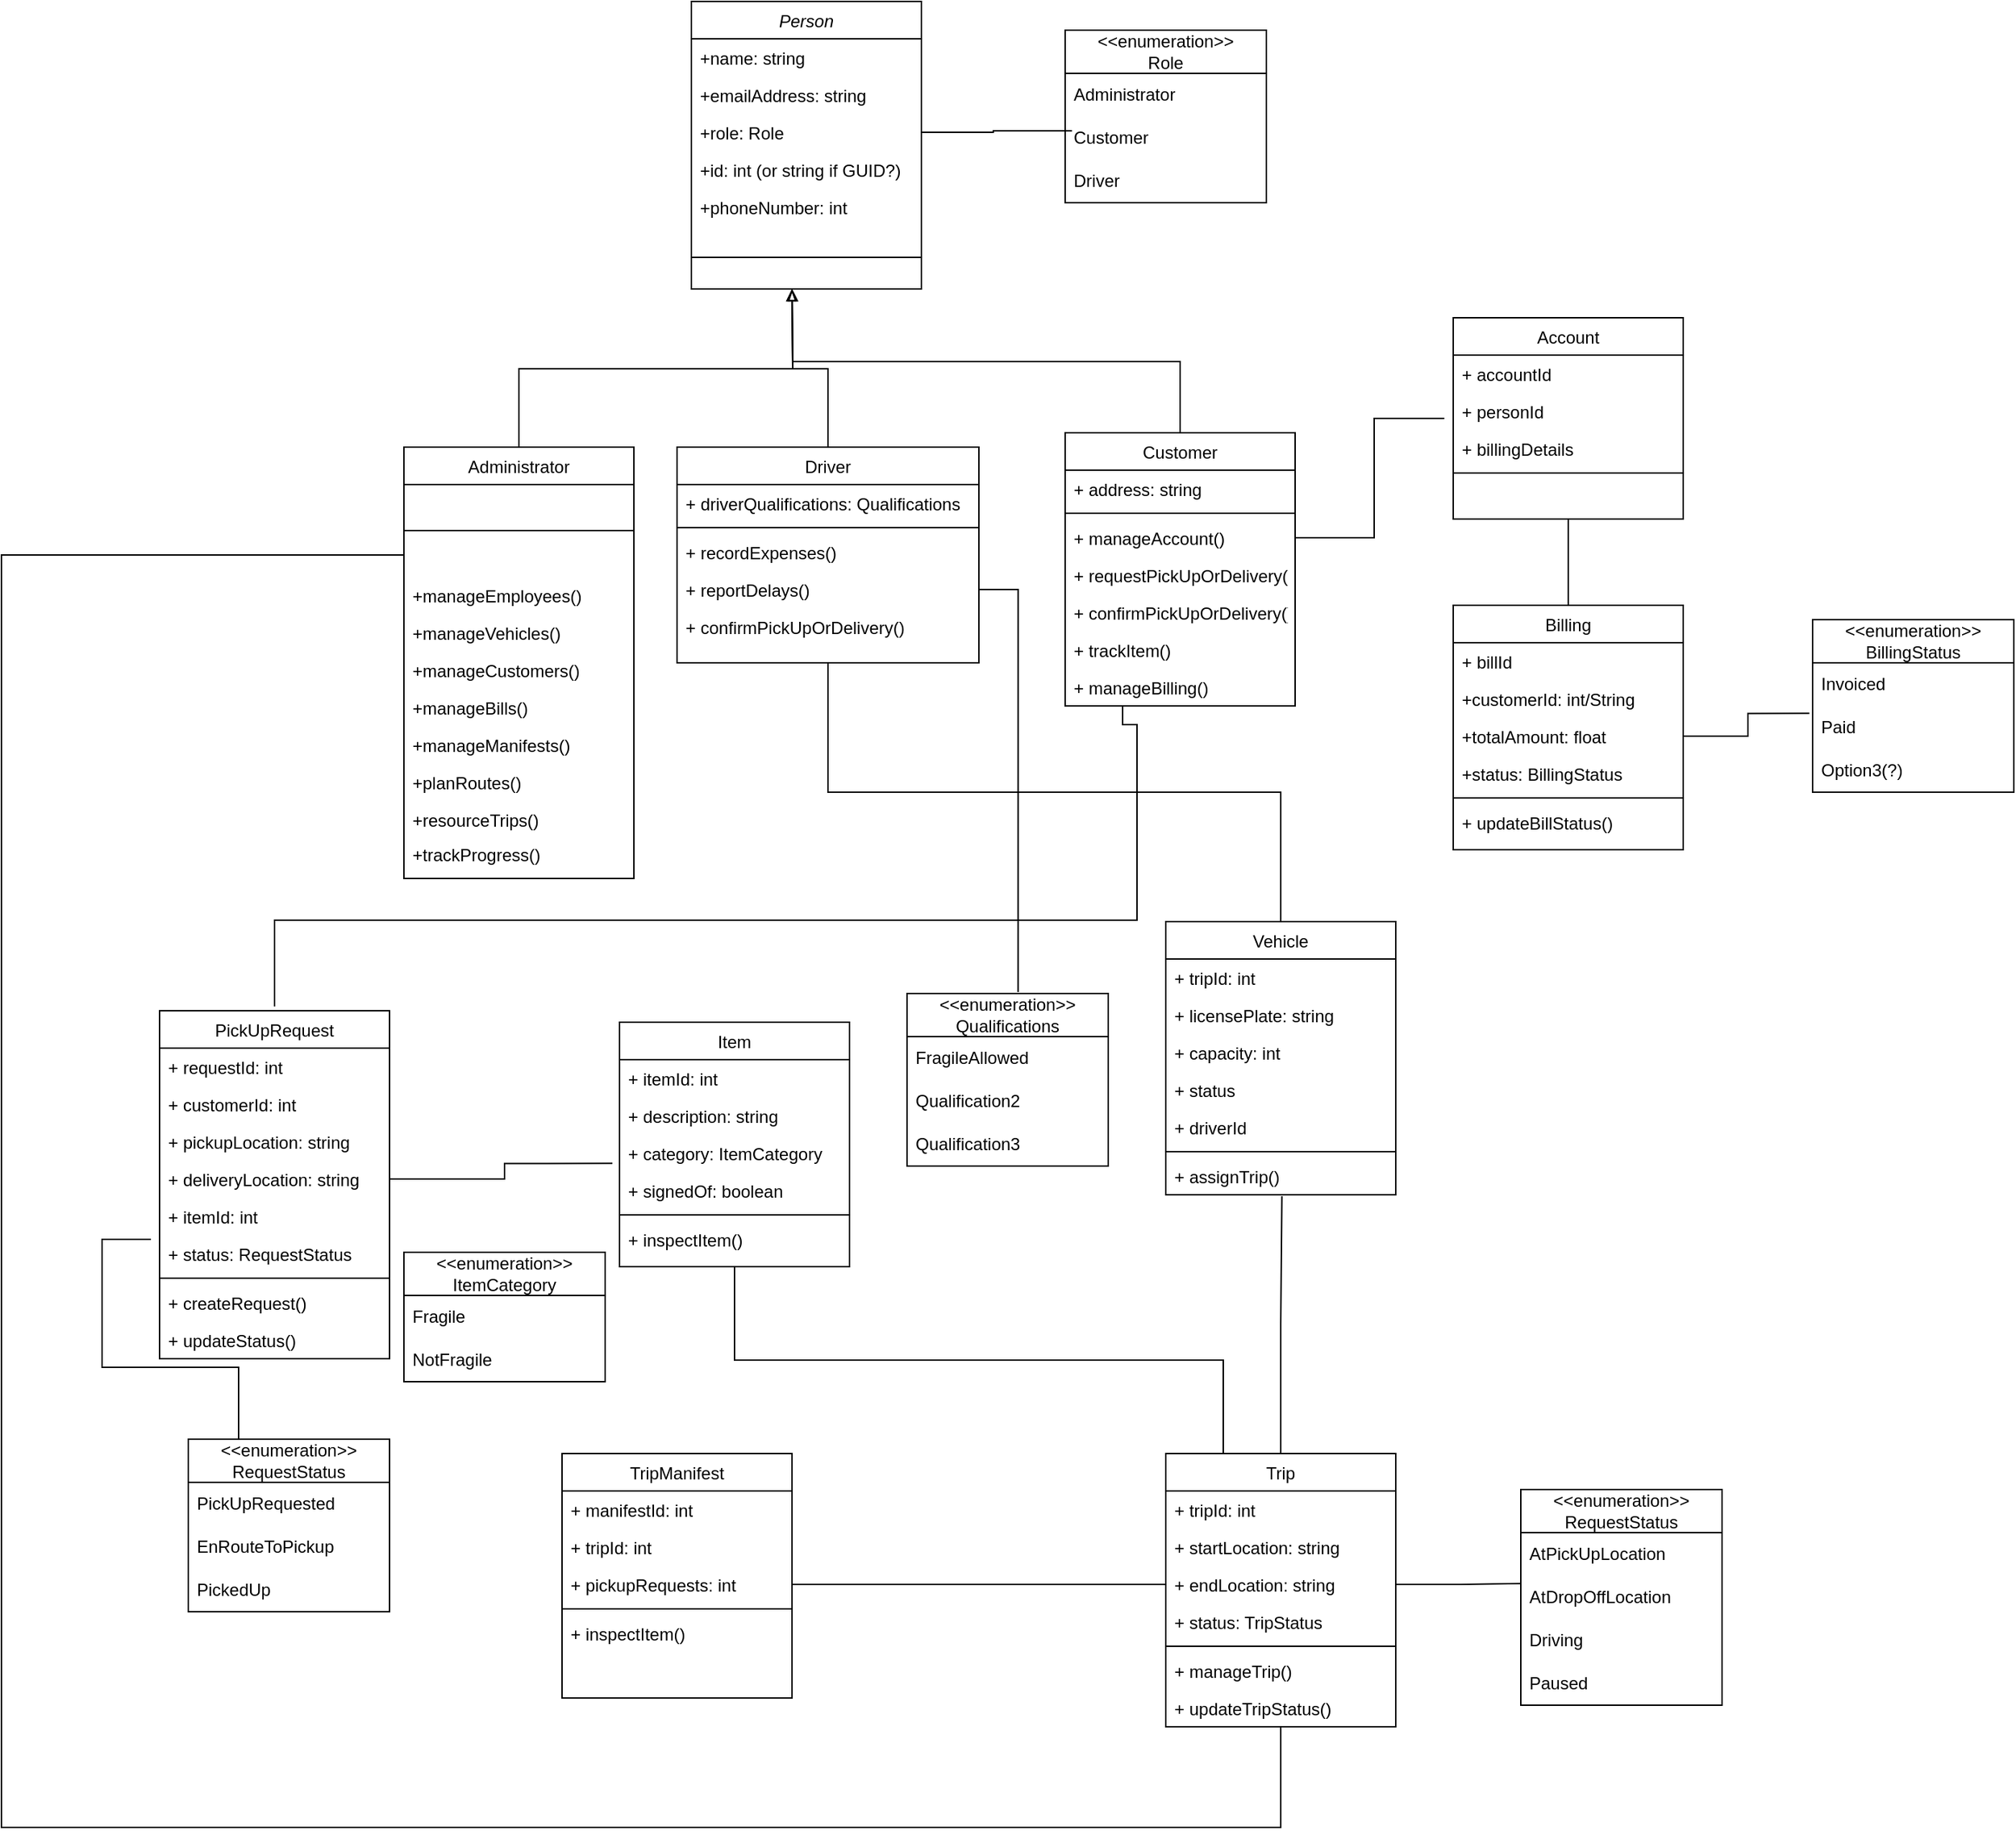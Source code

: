 <mxfile version="24.5.3" type="device">
  <diagram id="C5RBs43oDa-KdzZeNtuy" name="Page-1">
    <mxGraphModel dx="2074" dy="727" grid="1" gridSize="10" guides="1" tooltips="1" connect="1" arrows="1" fold="1" page="1" pageScale="1" pageWidth="827" pageHeight="1169" math="0" shadow="0">
      <root>
        <mxCell id="WIyWlLk6GJQsqaUBKTNV-0" />
        <mxCell id="WIyWlLk6GJQsqaUBKTNV-1" parent="WIyWlLk6GJQsqaUBKTNV-0" />
        <mxCell id="zkfFHV4jXpPFQw0GAbJ--0" value="Person" style="swimlane;fontStyle=2;align=center;verticalAlign=top;childLayout=stackLayout;horizontal=1;startSize=26;horizontalStack=0;resizeParent=1;resizeLast=0;collapsible=1;marginBottom=0;rounded=0;shadow=0;strokeWidth=1;" parent="WIyWlLk6GJQsqaUBKTNV-1" vertex="1">
          <mxGeometry x="250" y="110" width="160" height="200" as="geometry">
            <mxRectangle x="230" y="140" width="160" height="26" as="alternateBounds" />
          </mxGeometry>
        </mxCell>
        <mxCell id="zkfFHV4jXpPFQw0GAbJ--1" value="+name: string" style="text;align=left;verticalAlign=top;spacingLeft=4;spacingRight=4;overflow=hidden;rotatable=0;points=[[0,0.5],[1,0.5]];portConstraint=eastwest;" parent="zkfFHV4jXpPFQw0GAbJ--0" vertex="1">
          <mxGeometry y="26" width="160" height="26" as="geometry" />
        </mxCell>
        <mxCell id="zkfFHV4jXpPFQw0GAbJ--3" value="+emailAddress: string" style="text;align=left;verticalAlign=top;spacingLeft=4;spacingRight=4;overflow=hidden;rotatable=0;points=[[0,0.5],[1,0.5]];portConstraint=eastwest;rounded=0;shadow=0;html=0;" parent="zkfFHV4jXpPFQw0GAbJ--0" vertex="1">
          <mxGeometry y="52" width="160" height="26" as="geometry" />
        </mxCell>
        <mxCell id="I26xv01bNC57_AKqP_h8-6" value="+role: Role" style="text;align=left;verticalAlign=top;spacingLeft=4;spacingRight=4;overflow=hidden;rotatable=0;points=[[0,0.5],[1,0.5]];portConstraint=eastwest;rounded=0;shadow=0;html=0;" vertex="1" parent="zkfFHV4jXpPFQw0GAbJ--0">
          <mxGeometry y="78" width="160" height="26" as="geometry" />
        </mxCell>
        <mxCell id="I26xv01bNC57_AKqP_h8-7" value="+id: int (or string if GUID?)" style="text;align=left;verticalAlign=top;spacingLeft=4;spacingRight=4;overflow=hidden;rotatable=0;points=[[0,0.5],[1,0.5]];portConstraint=eastwest;rounded=0;shadow=0;html=0;" vertex="1" parent="zkfFHV4jXpPFQw0GAbJ--0">
          <mxGeometry y="104" width="160" height="26" as="geometry" />
        </mxCell>
        <mxCell id="I26xv01bNC57_AKqP_h8-8" value="+phoneNumber: int" style="text;align=left;verticalAlign=top;spacingLeft=4;spacingRight=4;overflow=hidden;rotatable=0;points=[[0,0.5],[1,0.5]];portConstraint=eastwest;rounded=0;shadow=0;html=0;" vertex="1" parent="zkfFHV4jXpPFQw0GAbJ--0">
          <mxGeometry y="130" width="160" height="26" as="geometry" />
        </mxCell>
        <mxCell id="zkfFHV4jXpPFQw0GAbJ--4" value="" style="line;html=1;strokeWidth=1;align=left;verticalAlign=middle;spacingTop=-1;spacingLeft=3;spacingRight=3;rotatable=0;labelPosition=right;points=[];portConstraint=eastwest;" parent="zkfFHV4jXpPFQw0GAbJ--0" vertex="1">
          <mxGeometry y="156" width="160" height="44" as="geometry" />
        </mxCell>
        <mxCell id="I26xv01bNC57_AKqP_h8-84" style="edgeStyle=orthogonalEdgeStyle;rounded=0;orthogonalLoop=1;jettySize=auto;html=1;exitX=0.5;exitY=0;exitDx=0;exitDy=0;endArrow=block;endFill=0;" edge="1" parent="WIyWlLk6GJQsqaUBKTNV-1" source="zkfFHV4jXpPFQw0GAbJ--6">
          <mxGeometry relative="1" as="geometry">
            <mxPoint x="320" y="310" as="targetPoint" />
          </mxGeometry>
        </mxCell>
        <mxCell id="zkfFHV4jXpPFQw0GAbJ--6" value="Administrator" style="swimlane;fontStyle=0;align=center;verticalAlign=top;childLayout=stackLayout;horizontal=1;startSize=26;horizontalStack=0;resizeParent=1;resizeLast=0;collapsible=1;marginBottom=0;rounded=0;shadow=0;strokeWidth=1;" parent="WIyWlLk6GJQsqaUBKTNV-1" vertex="1">
          <mxGeometry x="50" y="420" width="160" height="300" as="geometry">
            <mxRectangle x="130" y="380" width="160" height="26" as="alternateBounds" />
          </mxGeometry>
        </mxCell>
        <mxCell id="zkfFHV4jXpPFQw0GAbJ--9" value="" style="line;html=1;strokeWidth=1;align=left;verticalAlign=middle;spacingTop=-1;spacingLeft=3;spacingRight=3;rotatable=0;labelPosition=right;points=[];portConstraint=eastwest;" parent="zkfFHV4jXpPFQw0GAbJ--6" vertex="1">
          <mxGeometry y="26" width="160" height="64" as="geometry" />
        </mxCell>
        <mxCell id="I26xv01bNC57_AKqP_h8-12" value="+manageEmployees()" style="text;align=left;verticalAlign=top;spacingLeft=4;spacingRight=4;overflow=hidden;rotatable=0;points=[[0,0.5],[1,0.5]];portConstraint=eastwest;" vertex="1" parent="zkfFHV4jXpPFQw0GAbJ--6">
          <mxGeometry y="90" width="160" height="26" as="geometry" />
        </mxCell>
        <mxCell id="I26xv01bNC57_AKqP_h8-10" value="+manageVehicles()&#xa;" style="text;align=left;verticalAlign=top;spacingLeft=4;spacingRight=4;overflow=hidden;rotatable=0;points=[[0,0.5],[1,0.5]];portConstraint=eastwest;" vertex="1" parent="zkfFHV4jXpPFQw0GAbJ--6">
          <mxGeometry y="116" width="160" height="26" as="geometry" />
        </mxCell>
        <mxCell id="I26xv01bNC57_AKqP_h8-9" value="+manageCustomers()" style="text;align=left;verticalAlign=top;spacingLeft=4;spacingRight=4;overflow=hidden;rotatable=0;points=[[0,0.5],[1,0.5]];portConstraint=eastwest;" vertex="1" parent="zkfFHV4jXpPFQw0GAbJ--6">
          <mxGeometry y="142" width="160" height="26" as="geometry" />
        </mxCell>
        <mxCell id="I26xv01bNC57_AKqP_h8-19" value="+manageBills()" style="text;align=left;verticalAlign=top;spacingLeft=4;spacingRight=4;overflow=hidden;rotatable=0;points=[[0,0.5],[1,0.5]];portConstraint=eastwest;" vertex="1" parent="zkfFHV4jXpPFQw0GAbJ--6">
          <mxGeometry y="168" width="160" height="26" as="geometry" />
        </mxCell>
        <mxCell id="I26xv01bNC57_AKqP_h8-20" value="+manageManifests()" style="text;align=left;verticalAlign=top;spacingLeft=4;spacingRight=4;overflow=hidden;rotatable=0;points=[[0,0.5],[1,0.5]];portConstraint=eastwest;" vertex="1" parent="zkfFHV4jXpPFQw0GAbJ--6">
          <mxGeometry y="194" width="160" height="26" as="geometry" />
        </mxCell>
        <mxCell id="I26xv01bNC57_AKqP_h8-21" value="+planRoutes()" style="text;align=left;verticalAlign=top;spacingLeft=4;spacingRight=4;overflow=hidden;rotatable=0;points=[[0,0.5],[1,0.5]];portConstraint=eastwest;" vertex="1" parent="zkfFHV4jXpPFQw0GAbJ--6">
          <mxGeometry y="220" width="160" height="26" as="geometry" />
        </mxCell>
        <mxCell id="I26xv01bNC57_AKqP_h8-22" value="+resourceTrips()" style="text;align=left;verticalAlign=top;spacingLeft=4;spacingRight=4;overflow=hidden;rotatable=0;points=[[0,0.5],[1,0.5]];portConstraint=eastwest;" vertex="1" parent="zkfFHV4jXpPFQw0GAbJ--6">
          <mxGeometry y="246" width="160" height="24" as="geometry" />
        </mxCell>
        <mxCell id="I26xv01bNC57_AKqP_h8-23" value="+trackProgress()" style="text;align=left;verticalAlign=top;spacingLeft=4;spacingRight=4;overflow=hidden;rotatable=0;points=[[0,0.5],[1,0.5]];portConstraint=eastwest;" vertex="1" parent="zkfFHV4jXpPFQw0GAbJ--6">
          <mxGeometry y="270" width="160" height="26" as="geometry" />
        </mxCell>
        <mxCell id="I26xv01bNC57_AKqP_h8-116" style="edgeStyle=orthogonalEdgeStyle;rounded=0;orthogonalLoop=1;jettySize=auto;html=1;exitX=0.5;exitY=0;exitDx=0;exitDy=0;endArrow=blockThin;endFill=0;" edge="1" parent="WIyWlLk6GJQsqaUBKTNV-1" source="zkfFHV4jXpPFQw0GAbJ--13">
          <mxGeometry relative="1" as="geometry">
            <mxPoint x="320" y="310" as="targetPoint" />
          </mxGeometry>
        </mxCell>
        <mxCell id="zkfFHV4jXpPFQw0GAbJ--13" value="Customer" style="swimlane;fontStyle=0;align=center;verticalAlign=top;childLayout=stackLayout;horizontal=1;startSize=26;horizontalStack=0;resizeParent=1;resizeLast=0;collapsible=1;marginBottom=0;rounded=0;shadow=0;strokeWidth=1;" parent="WIyWlLk6GJQsqaUBKTNV-1" vertex="1">
          <mxGeometry x="510" y="410" width="160" height="190" as="geometry">
            <mxRectangle x="340" y="380" width="170" height="26" as="alternateBounds" />
          </mxGeometry>
        </mxCell>
        <mxCell id="zkfFHV4jXpPFQw0GAbJ--14" value="+ address: string" style="text;align=left;verticalAlign=top;spacingLeft=4;spacingRight=4;overflow=hidden;rotatable=0;points=[[0,0.5],[1,0.5]];portConstraint=eastwest;" parent="zkfFHV4jXpPFQw0GAbJ--13" vertex="1">
          <mxGeometry y="26" width="160" height="26" as="geometry" />
        </mxCell>
        <mxCell id="zkfFHV4jXpPFQw0GAbJ--15" value="" style="line;html=1;strokeWidth=1;align=left;verticalAlign=middle;spacingTop=-1;spacingLeft=3;spacingRight=3;rotatable=0;labelPosition=right;points=[];portConstraint=eastwest;" parent="zkfFHV4jXpPFQw0GAbJ--13" vertex="1">
          <mxGeometry y="52" width="160" height="8" as="geometry" />
        </mxCell>
        <mxCell id="I26xv01bNC57_AKqP_h8-27" value="+ manageAccount()&#xa;" style="text;align=left;verticalAlign=top;spacingLeft=4;spacingRight=4;overflow=hidden;rotatable=0;points=[[0,0.5],[1,0.5]];portConstraint=eastwest;" vertex="1" parent="zkfFHV4jXpPFQw0GAbJ--13">
          <mxGeometry y="60" width="160" height="26" as="geometry" />
        </mxCell>
        <mxCell id="I26xv01bNC57_AKqP_h8-28" value="+ requestPickUpOrDelivery()&#xa;" style="text;align=left;verticalAlign=top;spacingLeft=4;spacingRight=4;overflow=hidden;rotatable=0;points=[[0,0.5],[1,0.5]];portConstraint=eastwest;" vertex="1" parent="zkfFHV4jXpPFQw0GAbJ--13">
          <mxGeometry y="86" width="160" height="26" as="geometry" />
        </mxCell>
        <mxCell id="I26xv01bNC57_AKqP_h8-29" value="+ confirmPickUpOrDelivery()&#xa;" style="text;align=left;verticalAlign=top;spacingLeft=4;spacingRight=4;overflow=hidden;rotatable=0;points=[[0,0.5],[1,0.5]];portConstraint=eastwest;" vertex="1" parent="zkfFHV4jXpPFQw0GAbJ--13">
          <mxGeometry y="112" width="160" height="26" as="geometry" />
        </mxCell>
        <mxCell id="I26xv01bNC57_AKqP_h8-30" value="+ trackItem()&#xa;" style="text;align=left;verticalAlign=top;spacingLeft=4;spacingRight=4;overflow=hidden;rotatable=0;points=[[0,0.5],[1,0.5]];portConstraint=eastwest;" vertex="1" parent="zkfFHV4jXpPFQw0GAbJ--13">
          <mxGeometry y="138" width="160" height="26" as="geometry" />
        </mxCell>
        <mxCell id="I26xv01bNC57_AKqP_h8-31" value="+ manageBilling()&#xa;" style="text;align=left;verticalAlign=top;spacingLeft=4;spacingRight=4;overflow=hidden;rotatable=0;points=[[0,0.5],[1,0.5]];portConstraint=eastwest;" vertex="1" parent="zkfFHV4jXpPFQw0GAbJ--13">
          <mxGeometry y="164" width="160" height="26" as="geometry" />
        </mxCell>
        <mxCell id="I26xv01bNC57_AKqP_h8-94" style="edgeStyle=orthogonalEdgeStyle;rounded=0;orthogonalLoop=1;jettySize=auto;html=1;exitX=0.5;exitY=1;exitDx=0;exitDy=0;entryX=0.5;entryY=0;entryDx=0;entryDy=0;endArrow=none;endFill=0;" edge="1" parent="WIyWlLk6GJQsqaUBKTNV-1" source="zkfFHV4jXpPFQw0GAbJ--17" target="I26xv01bNC57_AKqP_h8-32">
          <mxGeometry relative="1" as="geometry" />
        </mxCell>
        <mxCell id="zkfFHV4jXpPFQw0GAbJ--17" value="Account" style="swimlane;fontStyle=0;align=center;verticalAlign=top;childLayout=stackLayout;horizontal=1;startSize=26;horizontalStack=0;resizeParent=1;resizeLast=0;collapsible=1;marginBottom=0;rounded=0;shadow=0;strokeWidth=1;" parent="WIyWlLk6GJQsqaUBKTNV-1" vertex="1">
          <mxGeometry x="780" y="330" width="160" height="140" as="geometry">
            <mxRectangle x="550" y="140" width="160" height="26" as="alternateBounds" />
          </mxGeometry>
        </mxCell>
        <mxCell id="zkfFHV4jXpPFQw0GAbJ--24" value="+ accountId" style="text;align=left;verticalAlign=top;spacingLeft=4;spacingRight=4;overflow=hidden;rotatable=0;points=[[0,0.5],[1,0.5]];portConstraint=eastwest;" parent="zkfFHV4jXpPFQw0GAbJ--17" vertex="1">
          <mxGeometry y="26" width="160" height="26" as="geometry" />
        </mxCell>
        <mxCell id="zkfFHV4jXpPFQw0GAbJ--18" value="+ personId" style="text;align=left;verticalAlign=top;spacingLeft=4;spacingRight=4;overflow=hidden;rotatable=0;points=[[0,0.5],[1,0.5]];portConstraint=eastwest;" parent="zkfFHV4jXpPFQw0GAbJ--17" vertex="1">
          <mxGeometry y="52" width="160" height="26" as="geometry" />
        </mxCell>
        <mxCell id="zkfFHV4jXpPFQw0GAbJ--19" value="+ billingDetails" style="text;align=left;verticalAlign=top;spacingLeft=4;spacingRight=4;overflow=hidden;rotatable=0;points=[[0,0.5],[1,0.5]];portConstraint=eastwest;rounded=0;shadow=0;html=0;" parent="zkfFHV4jXpPFQw0GAbJ--17" vertex="1">
          <mxGeometry y="78" width="160" height="26" as="geometry" />
        </mxCell>
        <mxCell id="zkfFHV4jXpPFQw0GAbJ--23" value="" style="line;html=1;strokeWidth=1;align=left;verticalAlign=middle;spacingTop=-1;spacingLeft=3;spacingRight=3;rotatable=0;labelPosition=right;points=[];portConstraint=eastwest;" parent="zkfFHV4jXpPFQw0GAbJ--17" vertex="1">
          <mxGeometry y="104" width="160" height="8" as="geometry" />
        </mxCell>
        <mxCell id="I26xv01bNC57_AKqP_h8-86" style="edgeStyle=orthogonalEdgeStyle;rounded=0;orthogonalLoop=1;jettySize=auto;html=1;exitX=0.5;exitY=0;exitDx=0;exitDy=0;endArrow=block;endFill=0;" edge="1" parent="WIyWlLk6GJQsqaUBKTNV-1" source="I26xv01bNC57_AKqP_h8-0">
          <mxGeometry relative="1" as="geometry">
            <mxPoint x="320" y="310" as="targetPoint" />
          </mxGeometry>
        </mxCell>
        <mxCell id="I26xv01bNC57_AKqP_h8-87" style="edgeStyle=orthogonalEdgeStyle;rounded=0;orthogonalLoop=1;jettySize=auto;html=1;exitX=0.5;exitY=1;exitDx=0;exitDy=0;entryX=0.5;entryY=0;entryDx=0;entryDy=0;endArrow=none;endFill=0;" edge="1" parent="WIyWlLk6GJQsqaUBKTNV-1" source="I26xv01bNC57_AKqP_h8-0" target="I26xv01bNC57_AKqP_h8-54">
          <mxGeometry relative="1" as="geometry" />
        </mxCell>
        <mxCell id="I26xv01bNC57_AKqP_h8-0" value="Driver" style="swimlane;fontStyle=0;align=center;verticalAlign=top;childLayout=stackLayout;horizontal=1;startSize=26;horizontalStack=0;resizeParent=1;resizeLast=0;collapsible=1;marginBottom=0;rounded=0;shadow=0;strokeWidth=1;" vertex="1" parent="WIyWlLk6GJQsqaUBKTNV-1">
          <mxGeometry x="240" y="420" width="210" height="150" as="geometry">
            <mxRectangle x="340" y="380" width="170" height="26" as="alternateBounds" />
          </mxGeometry>
        </mxCell>
        <mxCell id="I26xv01bNC57_AKqP_h8-1" value="+ driverQualifications: Qualifications&#xa;" style="text;align=left;verticalAlign=top;spacingLeft=4;spacingRight=4;overflow=hidden;rotatable=0;points=[[0,0.5],[1,0.5]];portConstraint=eastwest;" vertex="1" parent="I26xv01bNC57_AKqP_h8-0">
          <mxGeometry y="26" width="210" height="26" as="geometry" />
        </mxCell>
        <mxCell id="I26xv01bNC57_AKqP_h8-2" value="" style="line;html=1;strokeWidth=1;align=left;verticalAlign=middle;spacingTop=-1;spacingLeft=3;spacingRight=3;rotatable=0;labelPosition=right;points=[];portConstraint=eastwest;" vertex="1" parent="I26xv01bNC57_AKqP_h8-0">
          <mxGeometry y="52" width="210" height="8" as="geometry" />
        </mxCell>
        <mxCell id="I26xv01bNC57_AKqP_h8-26" value="+ recordExpenses()&#xa;" style="text;align=left;verticalAlign=top;spacingLeft=4;spacingRight=4;overflow=hidden;rotatable=0;points=[[0,0.5],[1,0.5]];portConstraint=eastwest;" vertex="1" parent="I26xv01bNC57_AKqP_h8-0">
          <mxGeometry y="60" width="210" height="26" as="geometry" />
        </mxCell>
        <mxCell id="I26xv01bNC57_AKqP_h8-25" value="+ reportDelays()&#xa;" style="text;align=left;verticalAlign=top;spacingLeft=4;spacingRight=4;overflow=hidden;rotatable=0;points=[[0,0.5],[1,0.5]];portConstraint=eastwest;" vertex="1" parent="I26xv01bNC57_AKqP_h8-0">
          <mxGeometry y="86" width="210" height="26" as="geometry" />
        </mxCell>
        <mxCell id="I26xv01bNC57_AKqP_h8-24" value="+ confirmPickUpOrDelivery()&#xa;" style="text;align=left;verticalAlign=top;spacingLeft=4;spacingRight=4;overflow=hidden;rotatable=0;points=[[0,0.5],[1,0.5]];portConstraint=eastwest;" vertex="1" parent="I26xv01bNC57_AKqP_h8-0">
          <mxGeometry y="112" width="210" height="38" as="geometry" />
        </mxCell>
        <mxCell id="I26xv01bNC57_AKqP_h8-32" value="Billing" style="swimlane;fontStyle=0;align=center;verticalAlign=top;childLayout=stackLayout;horizontal=1;startSize=26;horizontalStack=0;resizeParent=1;resizeLast=0;collapsible=1;marginBottom=0;rounded=0;shadow=0;strokeWidth=1;" vertex="1" parent="WIyWlLk6GJQsqaUBKTNV-1">
          <mxGeometry x="780" y="530" width="160" height="170" as="geometry">
            <mxRectangle x="340" y="380" width="170" height="26" as="alternateBounds" />
          </mxGeometry>
        </mxCell>
        <mxCell id="I26xv01bNC57_AKqP_h8-33" value="+ billId" style="text;align=left;verticalAlign=top;spacingLeft=4;spacingRight=4;overflow=hidden;rotatable=0;points=[[0,0.5],[1,0.5]];portConstraint=eastwest;" vertex="1" parent="I26xv01bNC57_AKqP_h8-32">
          <mxGeometry y="26" width="160" height="26" as="geometry" />
        </mxCell>
        <mxCell id="I26xv01bNC57_AKqP_h8-40" value="+customerId: int/String" style="text;align=left;verticalAlign=top;spacingLeft=4;spacingRight=4;overflow=hidden;rotatable=0;points=[[0,0.5],[1,0.5]];portConstraint=eastwest;" vertex="1" parent="I26xv01bNC57_AKqP_h8-32">
          <mxGeometry y="52" width="160" height="26" as="geometry" />
        </mxCell>
        <mxCell id="I26xv01bNC57_AKqP_h8-41" value="+totalAmount: float" style="text;align=left;verticalAlign=top;spacingLeft=4;spacingRight=4;overflow=hidden;rotatable=0;points=[[0,0.5],[1,0.5]];portConstraint=eastwest;" vertex="1" parent="I26xv01bNC57_AKqP_h8-32">
          <mxGeometry y="78" width="160" height="26" as="geometry" />
        </mxCell>
        <mxCell id="I26xv01bNC57_AKqP_h8-42" value="+status: BillingStatus" style="text;align=left;verticalAlign=top;spacingLeft=4;spacingRight=4;overflow=hidden;rotatable=0;points=[[0,0.5],[1,0.5]];portConstraint=eastwest;" vertex="1" parent="I26xv01bNC57_AKqP_h8-32">
          <mxGeometry y="104" width="160" height="26" as="geometry" />
        </mxCell>
        <mxCell id="I26xv01bNC57_AKqP_h8-34" value="" style="line;html=1;strokeWidth=1;align=left;verticalAlign=middle;spacingTop=-1;spacingLeft=3;spacingRight=3;rotatable=0;labelPosition=right;points=[];portConstraint=eastwest;" vertex="1" parent="I26xv01bNC57_AKqP_h8-32">
          <mxGeometry y="130" width="160" height="8" as="geometry" />
        </mxCell>
        <mxCell id="I26xv01bNC57_AKqP_h8-39" value="+ updateBillStatus()&#xa;" style="text;align=left;verticalAlign=top;spacingLeft=4;spacingRight=4;overflow=hidden;rotatable=0;points=[[0,0.5],[1,0.5]];portConstraint=eastwest;" vertex="1" parent="I26xv01bNC57_AKqP_h8-32">
          <mxGeometry y="138" width="160" height="26" as="geometry" />
        </mxCell>
        <mxCell id="I26xv01bNC57_AKqP_h8-43" value="PickUpRequest" style="swimlane;fontStyle=0;align=center;verticalAlign=top;childLayout=stackLayout;horizontal=1;startSize=26;horizontalStack=0;resizeParent=1;resizeLast=0;collapsible=1;marginBottom=0;rounded=0;shadow=0;strokeWidth=1;" vertex="1" parent="WIyWlLk6GJQsqaUBKTNV-1">
          <mxGeometry x="-120" y="812" width="160" height="242" as="geometry">
            <mxRectangle x="340" y="380" width="170" height="26" as="alternateBounds" />
          </mxGeometry>
        </mxCell>
        <mxCell id="I26xv01bNC57_AKqP_h8-44" value="+ requestId: int" style="text;align=left;verticalAlign=top;spacingLeft=4;spacingRight=4;overflow=hidden;rotatable=0;points=[[0,0.5],[1,0.5]];portConstraint=eastwest;" vertex="1" parent="I26xv01bNC57_AKqP_h8-43">
          <mxGeometry y="26" width="160" height="26" as="geometry" />
        </mxCell>
        <mxCell id="I26xv01bNC57_AKqP_h8-45" value="+ customerId: int" style="text;align=left;verticalAlign=top;spacingLeft=4;spacingRight=4;overflow=hidden;rotatable=0;points=[[0,0.5],[1,0.5]];portConstraint=eastwest;" vertex="1" parent="I26xv01bNC57_AKqP_h8-43">
          <mxGeometry y="52" width="160" height="26" as="geometry" />
        </mxCell>
        <mxCell id="I26xv01bNC57_AKqP_h8-46" value="+ pickupLocation: string" style="text;align=left;verticalAlign=top;spacingLeft=4;spacingRight=4;overflow=hidden;rotatable=0;points=[[0,0.5],[1,0.5]];portConstraint=eastwest;" vertex="1" parent="I26xv01bNC57_AKqP_h8-43">
          <mxGeometry y="78" width="160" height="26" as="geometry" />
        </mxCell>
        <mxCell id="I26xv01bNC57_AKqP_h8-47" value="+ deliveryLocation: string" style="text;align=left;verticalAlign=top;spacingLeft=4;spacingRight=4;overflow=hidden;rotatable=0;points=[[0,0.5],[1,0.5]];portConstraint=eastwest;" vertex="1" parent="I26xv01bNC57_AKqP_h8-43">
          <mxGeometry y="104" width="160" height="26" as="geometry" />
        </mxCell>
        <mxCell id="I26xv01bNC57_AKqP_h8-50" value="+ itemId: int" style="text;align=left;verticalAlign=top;spacingLeft=4;spacingRight=4;overflow=hidden;rotatable=0;points=[[0,0.5],[1,0.5]];portConstraint=eastwest;" vertex="1" parent="I26xv01bNC57_AKqP_h8-43">
          <mxGeometry y="130" width="160" height="26" as="geometry" />
        </mxCell>
        <mxCell id="I26xv01bNC57_AKqP_h8-51" value="+ status: RequestStatus" style="text;align=left;verticalAlign=top;spacingLeft=4;spacingRight=4;overflow=hidden;rotatable=0;points=[[0,0.5],[1,0.5]];portConstraint=eastwest;" vertex="1" parent="I26xv01bNC57_AKqP_h8-43">
          <mxGeometry y="156" width="160" height="26" as="geometry" />
        </mxCell>
        <mxCell id="I26xv01bNC57_AKqP_h8-48" value="" style="line;html=1;strokeWidth=1;align=left;verticalAlign=middle;spacingTop=-1;spacingLeft=3;spacingRight=3;rotatable=0;labelPosition=right;points=[];portConstraint=eastwest;" vertex="1" parent="I26xv01bNC57_AKqP_h8-43">
          <mxGeometry y="182" width="160" height="8" as="geometry" />
        </mxCell>
        <mxCell id="I26xv01bNC57_AKqP_h8-49" value="+ createRequest()&#xa;" style="text;align=left;verticalAlign=top;spacingLeft=4;spacingRight=4;overflow=hidden;rotatable=0;points=[[0,0.5],[1,0.5]];portConstraint=eastwest;" vertex="1" parent="I26xv01bNC57_AKqP_h8-43">
          <mxGeometry y="190" width="160" height="26" as="geometry" />
        </mxCell>
        <mxCell id="I26xv01bNC57_AKqP_h8-53" value="+ updateStatus()&#xa;" style="text;align=left;verticalAlign=top;spacingLeft=4;spacingRight=4;overflow=hidden;rotatable=0;points=[[0,0.5],[1,0.5]];portConstraint=eastwest;" vertex="1" parent="I26xv01bNC57_AKqP_h8-43">
          <mxGeometry y="216" width="160" height="26" as="geometry" />
        </mxCell>
        <mxCell id="I26xv01bNC57_AKqP_h8-54" value="Vehicle" style="swimlane;fontStyle=0;align=center;verticalAlign=top;childLayout=stackLayout;horizontal=1;startSize=26;horizontalStack=0;resizeParent=1;resizeLast=0;collapsible=1;marginBottom=0;rounded=0;shadow=0;strokeWidth=1;" vertex="1" parent="WIyWlLk6GJQsqaUBKTNV-1">
          <mxGeometry x="580" y="750" width="160" height="190" as="geometry">
            <mxRectangle x="340" y="380" width="170" height="26" as="alternateBounds" />
          </mxGeometry>
        </mxCell>
        <mxCell id="I26xv01bNC57_AKqP_h8-55" value="+ tripId: int" style="text;align=left;verticalAlign=top;spacingLeft=4;spacingRight=4;overflow=hidden;rotatable=0;points=[[0,0.5],[1,0.5]];portConstraint=eastwest;" vertex="1" parent="I26xv01bNC57_AKqP_h8-54">
          <mxGeometry y="26" width="160" height="26" as="geometry" />
        </mxCell>
        <mxCell id="I26xv01bNC57_AKqP_h8-56" value="+ licensePlate: string" style="text;align=left;verticalAlign=top;spacingLeft=4;spacingRight=4;overflow=hidden;rotatable=0;points=[[0,0.5],[1,0.5]];portConstraint=eastwest;" vertex="1" parent="I26xv01bNC57_AKqP_h8-54">
          <mxGeometry y="52" width="160" height="26" as="geometry" />
        </mxCell>
        <mxCell id="I26xv01bNC57_AKqP_h8-57" value="+ capacity: int" style="text;align=left;verticalAlign=top;spacingLeft=4;spacingRight=4;overflow=hidden;rotatable=0;points=[[0,0.5],[1,0.5]];portConstraint=eastwest;" vertex="1" parent="I26xv01bNC57_AKqP_h8-54">
          <mxGeometry y="78" width="160" height="26" as="geometry" />
        </mxCell>
        <mxCell id="I26xv01bNC57_AKqP_h8-58" value="+ status" style="text;align=left;verticalAlign=top;spacingLeft=4;spacingRight=4;overflow=hidden;rotatable=0;points=[[0,0.5],[1,0.5]];portConstraint=eastwest;" vertex="1" parent="I26xv01bNC57_AKqP_h8-54">
          <mxGeometry y="104" width="160" height="26" as="geometry" />
        </mxCell>
        <mxCell id="I26xv01bNC57_AKqP_h8-61" value="+ driverId" style="text;align=left;verticalAlign=top;spacingLeft=4;spacingRight=4;overflow=hidden;rotatable=0;points=[[0,0.5],[1,0.5]];portConstraint=eastwest;" vertex="1" parent="I26xv01bNC57_AKqP_h8-54">
          <mxGeometry y="130" width="160" height="26" as="geometry" />
        </mxCell>
        <mxCell id="I26xv01bNC57_AKqP_h8-59" value="" style="line;html=1;strokeWidth=1;align=left;verticalAlign=middle;spacingTop=-1;spacingLeft=3;spacingRight=3;rotatable=0;labelPosition=right;points=[];portConstraint=eastwest;" vertex="1" parent="I26xv01bNC57_AKqP_h8-54">
          <mxGeometry y="156" width="160" height="8" as="geometry" />
        </mxCell>
        <mxCell id="I26xv01bNC57_AKqP_h8-60" value="+ assignTrip()&#xa;" style="text;align=left;verticalAlign=top;spacingLeft=4;spacingRight=4;overflow=hidden;rotatable=0;points=[[0,0.5],[1,0.5]];portConstraint=eastwest;" vertex="1" parent="I26xv01bNC57_AKqP_h8-54">
          <mxGeometry y="164" width="160" height="26" as="geometry" />
        </mxCell>
        <mxCell id="I26xv01bNC57_AKqP_h8-62" value="Item" style="swimlane;fontStyle=0;align=center;verticalAlign=top;childLayout=stackLayout;horizontal=1;startSize=26;horizontalStack=0;resizeParent=1;resizeLast=0;collapsible=1;marginBottom=0;rounded=0;shadow=0;strokeWidth=1;" vertex="1" parent="WIyWlLk6GJQsqaUBKTNV-1">
          <mxGeometry x="200" y="820" width="160" height="170" as="geometry">
            <mxRectangle x="340" y="380" width="170" height="26" as="alternateBounds" />
          </mxGeometry>
        </mxCell>
        <mxCell id="I26xv01bNC57_AKqP_h8-63" value="+ itemId: int" style="text;align=left;verticalAlign=top;spacingLeft=4;spacingRight=4;overflow=hidden;rotatable=0;points=[[0,0.5],[1,0.5]];portConstraint=eastwest;" vertex="1" parent="I26xv01bNC57_AKqP_h8-62">
          <mxGeometry y="26" width="160" height="26" as="geometry" />
        </mxCell>
        <mxCell id="I26xv01bNC57_AKqP_h8-64" value="+ description: string" style="text;align=left;verticalAlign=top;spacingLeft=4;spacingRight=4;overflow=hidden;rotatable=0;points=[[0,0.5],[1,0.5]];portConstraint=eastwest;" vertex="1" parent="I26xv01bNC57_AKqP_h8-62">
          <mxGeometry y="52" width="160" height="26" as="geometry" />
        </mxCell>
        <mxCell id="I26xv01bNC57_AKqP_h8-65" value="+ category: ItemCategory" style="text;align=left;verticalAlign=top;spacingLeft=4;spacingRight=4;overflow=hidden;rotatable=0;points=[[0,0.5],[1,0.5]];portConstraint=eastwest;" vertex="1" parent="I26xv01bNC57_AKqP_h8-62">
          <mxGeometry y="78" width="160" height="26" as="geometry" />
        </mxCell>
        <mxCell id="I26xv01bNC57_AKqP_h8-66" value="+ signedOf: boolean" style="text;align=left;verticalAlign=top;spacingLeft=4;spacingRight=4;overflow=hidden;rotatable=0;points=[[0,0.5],[1,0.5]];portConstraint=eastwest;" vertex="1" parent="I26xv01bNC57_AKqP_h8-62">
          <mxGeometry y="104" width="160" height="26" as="geometry" />
        </mxCell>
        <mxCell id="I26xv01bNC57_AKqP_h8-67" value="" style="line;html=1;strokeWidth=1;align=left;verticalAlign=middle;spacingTop=-1;spacingLeft=3;spacingRight=3;rotatable=0;labelPosition=right;points=[];portConstraint=eastwest;" vertex="1" parent="I26xv01bNC57_AKqP_h8-62">
          <mxGeometry y="130" width="160" height="8" as="geometry" />
        </mxCell>
        <mxCell id="I26xv01bNC57_AKqP_h8-68" value="+ inspectItem()&#xa;" style="text;align=left;verticalAlign=top;spacingLeft=4;spacingRight=4;overflow=hidden;rotatable=0;points=[[0,0.5],[1,0.5]];portConstraint=eastwest;" vertex="1" parent="I26xv01bNC57_AKqP_h8-62">
          <mxGeometry y="138" width="160" height="26" as="geometry" />
        </mxCell>
        <mxCell id="I26xv01bNC57_AKqP_h8-91" style="edgeStyle=orthogonalEdgeStyle;rounded=0;orthogonalLoop=1;jettySize=auto;html=1;exitX=0.25;exitY=0;exitDx=0;exitDy=0;entryX=0.5;entryY=1;entryDx=0;entryDy=0;endArrow=none;endFill=0;" edge="1" parent="WIyWlLk6GJQsqaUBKTNV-1" source="I26xv01bNC57_AKqP_h8-69" target="I26xv01bNC57_AKqP_h8-62">
          <mxGeometry relative="1" as="geometry" />
        </mxCell>
        <mxCell id="I26xv01bNC57_AKqP_h8-96" style="edgeStyle=orthogonalEdgeStyle;rounded=0;orthogonalLoop=1;jettySize=auto;html=1;exitX=0.5;exitY=1;exitDx=0;exitDy=0;entryX=0;entryY=0.25;entryDx=0;entryDy=0;endArrow=none;endFill=0;" edge="1" parent="WIyWlLk6GJQsqaUBKTNV-1" source="I26xv01bNC57_AKqP_h8-69" target="zkfFHV4jXpPFQw0GAbJ--6">
          <mxGeometry relative="1" as="geometry">
            <Array as="points">
              <mxPoint x="660" y="1380" />
              <mxPoint x="-230" y="1380" />
              <mxPoint x="-230" y="495" />
            </Array>
          </mxGeometry>
        </mxCell>
        <mxCell id="I26xv01bNC57_AKqP_h8-69" value="Trip" style="swimlane;fontStyle=0;align=center;verticalAlign=top;childLayout=stackLayout;horizontal=1;startSize=26;horizontalStack=0;resizeParent=1;resizeLast=0;collapsible=1;marginBottom=0;rounded=0;shadow=0;strokeWidth=1;" vertex="1" parent="WIyWlLk6GJQsqaUBKTNV-1">
          <mxGeometry x="580" y="1120" width="160" height="190" as="geometry">
            <mxRectangle x="340" y="380" width="170" height="26" as="alternateBounds" />
          </mxGeometry>
        </mxCell>
        <mxCell id="I26xv01bNC57_AKqP_h8-70" value="+ tripId: int" style="text;align=left;verticalAlign=top;spacingLeft=4;spacingRight=4;overflow=hidden;rotatable=0;points=[[0,0.5],[1,0.5]];portConstraint=eastwest;" vertex="1" parent="I26xv01bNC57_AKqP_h8-69">
          <mxGeometry y="26" width="160" height="26" as="geometry" />
        </mxCell>
        <mxCell id="I26xv01bNC57_AKqP_h8-71" value="+ startLocation: string" style="text;align=left;verticalAlign=top;spacingLeft=4;spacingRight=4;overflow=hidden;rotatable=0;points=[[0,0.5],[1,0.5]];portConstraint=eastwest;" vertex="1" parent="I26xv01bNC57_AKqP_h8-69">
          <mxGeometry y="52" width="160" height="26" as="geometry" />
        </mxCell>
        <mxCell id="I26xv01bNC57_AKqP_h8-72" value="+ endLocation: string" style="text;align=left;verticalAlign=top;spacingLeft=4;spacingRight=4;overflow=hidden;rotatable=0;points=[[0,0.5],[1,0.5]];portConstraint=eastwest;" vertex="1" parent="I26xv01bNC57_AKqP_h8-69">
          <mxGeometry y="78" width="160" height="26" as="geometry" />
        </mxCell>
        <mxCell id="I26xv01bNC57_AKqP_h8-73" value="+ status: TripStatus" style="text;align=left;verticalAlign=top;spacingLeft=4;spacingRight=4;overflow=hidden;rotatable=0;points=[[0,0.5],[1,0.5]];portConstraint=eastwest;" vertex="1" parent="I26xv01bNC57_AKqP_h8-69">
          <mxGeometry y="104" width="160" height="26" as="geometry" />
        </mxCell>
        <mxCell id="I26xv01bNC57_AKqP_h8-74" value="" style="line;html=1;strokeWidth=1;align=left;verticalAlign=middle;spacingTop=-1;spacingLeft=3;spacingRight=3;rotatable=0;labelPosition=right;points=[];portConstraint=eastwest;" vertex="1" parent="I26xv01bNC57_AKqP_h8-69">
          <mxGeometry y="130" width="160" height="8" as="geometry" />
        </mxCell>
        <mxCell id="I26xv01bNC57_AKqP_h8-75" value="+ manageTrip()&#xa;" style="text;align=left;verticalAlign=top;spacingLeft=4;spacingRight=4;overflow=hidden;rotatable=0;points=[[0,0.5],[1,0.5]];portConstraint=eastwest;" vertex="1" parent="I26xv01bNC57_AKqP_h8-69">
          <mxGeometry y="138" width="160" height="26" as="geometry" />
        </mxCell>
        <mxCell id="I26xv01bNC57_AKqP_h8-76" value="+ updateTripStatus()&#xa;" style="text;align=left;verticalAlign=top;spacingLeft=4;spacingRight=4;overflow=hidden;rotatable=0;points=[[0,0.5],[1,0.5]];portConstraint=eastwest;" vertex="1" parent="I26xv01bNC57_AKqP_h8-69">
          <mxGeometry y="164" width="160" height="26" as="geometry" />
        </mxCell>
        <mxCell id="I26xv01bNC57_AKqP_h8-77" value="TripManifest" style="swimlane;fontStyle=0;align=center;verticalAlign=top;childLayout=stackLayout;horizontal=1;startSize=26;horizontalStack=0;resizeParent=1;resizeLast=0;collapsible=1;marginBottom=0;rounded=0;shadow=0;strokeWidth=1;" vertex="1" parent="WIyWlLk6GJQsqaUBKTNV-1">
          <mxGeometry x="160" y="1120" width="160" height="170" as="geometry">
            <mxRectangle x="340" y="380" width="170" height="26" as="alternateBounds" />
          </mxGeometry>
        </mxCell>
        <mxCell id="I26xv01bNC57_AKqP_h8-78" value="+ manifestId: int" style="text;align=left;verticalAlign=top;spacingLeft=4;spacingRight=4;overflow=hidden;rotatable=0;points=[[0,0.5],[1,0.5]];portConstraint=eastwest;" vertex="1" parent="I26xv01bNC57_AKqP_h8-77">
          <mxGeometry y="26" width="160" height="26" as="geometry" />
        </mxCell>
        <mxCell id="I26xv01bNC57_AKqP_h8-79" value="+ tripId: int" style="text;align=left;verticalAlign=top;spacingLeft=4;spacingRight=4;overflow=hidden;rotatable=0;points=[[0,0.5],[1,0.5]];portConstraint=eastwest;" vertex="1" parent="I26xv01bNC57_AKqP_h8-77">
          <mxGeometry y="52" width="160" height="26" as="geometry" />
        </mxCell>
        <mxCell id="I26xv01bNC57_AKqP_h8-80" value="+ pickupRequests: int" style="text;align=left;verticalAlign=top;spacingLeft=4;spacingRight=4;overflow=hidden;rotatable=0;points=[[0,0.5],[1,0.5]];portConstraint=eastwest;" vertex="1" parent="I26xv01bNC57_AKqP_h8-77">
          <mxGeometry y="78" width="160" height="26" as="geometry" />
        </mxCell>
        <mxCell id="I26xv01bNC57_AKqP_h8-82" value="" style="line;html=1;strokeWidth=1;align=left;verticalAlign=middle;spacingTop=-1;spacingLeft=3;spacingRight=3;rotatable=0;labelPosition=right;points=[];portConstraint=eastwest;" vertex="1" parent="I26xv01bNC57_AKqP_h8-77">
          <mxGeometry y="104" width="160" height="8" as="geometry" />
        </mxCell>
        <mxCell id="I26xv01bNC57_AKqP_h8-83" value="+ inspectItem()&#xa;" style="text;align=left;verticalAlign=top;spacingLeft=4;spacingRight=4;overflow=hidden;rotatable=0;points=[[0,0.5],[1,0.5]];portConstraint=eastwest;" vertex="1" parent="I26xv01bNC57_AKqP_h8-77">
          <mxGeometry y="112" width="160" height="26" as="geometry" />
        </mxCell>
        <mxCell id="I26xv01bNC57_AKqP_h8-88" style="edgeStyle=orthogonalEdgeStyle;rounded=0;orthogonalLoop=1;jettySize=auto;html=1;exitX=0.5;exitY=0;exitDx=0;exitDy=0;entryX=0.505;entryY=1.037;entryDx=0;entryDy=0;entryPerimeter=0;startArrow=none;startFill=0;endArrow=none;endFill=0;" edge="1" parent="WIyWlLk6GJQsqaUBKTNV-1" source="I26xv01bNC57_AKqP_h8-69" target="I26xv01bNC57_AKqP_h8-60">
          <mxGeometry relative="1" as="geometry" />
        </mxCell>
        <mxCell id="I26xv01bNC57_AKqP_h8-89" style="edgeStyle=orthogonalEdgeStyle;rounded=0;orthogonalLoop=1;jettySize=auto;html=1;exitX=0;exitY=0.5;exitDx=0;exitDy=0;endArrow=none;endFill=0;" edge="1" parent="WIyWlLk6GJQsqaUBKTNV-1" source="I26xv01bNC57_AKqP_h8-72" target="I26xv01bNC57_AKqP_h8-80">
          <mxGeometry relative="1" as="geometry" />
        </mxCell>
        <mxCell id="I26xv01bNC57_AKqP_h8-92" style="edgeStyle=orthogonalEdgeStyle;rounded=0;orthogonalLoop=1;jettySize=auto;html=1;exitX=1;exitY=0.5;exitDx=0;exitDy=0;entryX=-0.039;entryY=0.691;entryDx=0;entryDy=0;entryPerimeter=0;endArrow=none;endFill=0;" edge="1" parent="WIyWlLk6GJQsqaUBKTNV-1" source="I26xv01bNC57_AKqP_h8-27" target="zkfFHV4jXpPFQw0GAbJ--18">
          <mxGeometry relative="1" as="geometry" />
        </mxCell>
        <mxCell id="I26xv01bNC57_AKqP_h8-98" style="edgeStyle=orthogonalEdgeStyle;rounded=0;orthogonalLoop=1;jettySize=auto;html=1;exitX=0.5;exitY=0;exitDx=0;exitDy=0;entryX=0.25;entryY=1;entryDx=0;entryDy=0;endArrow=none;endFill=0;" edge="1" parent="WIyWlLk6GJQsqaUBKTNV-1" target="zkfFHV4jXpPFQw0GAbJ--13">
          <mxGeometry relative="1" as="geometry">
            <mxPoint x="-40" y="809" as="sourcePoint" />
            <mxPoint x="495.04" y="612.624" as="targetPoint" />
            <Array as="points">
              <mxPoint x="-40" y="749" />
              <mxPoint x="560" y="749" />
              <mxPoint x="560" y="613" />
              <mxPoint x="550" y="613" />
            </Array>
          </mxGeometry>
        </mxCell>
        <mxCell id="I26xv01bNC57_AKqP_h8-99" style="edgeStyle=orthogonalEdgeStyle;rounded=0;orthogonalLoop=1;jettySize=auto;html=1;exitX=1;exitY=0.5;exitDx=0;exitDy=0;entryX=-0.031;entryY=-0.224;entryDx=0;entryDy=0;entryPerimeter=0;endArrow=none;endFill=0;" edge="1" parent="WIyWlLk6GJQsqaUBKTNV-1" source="I26xv01bNC57_AKqP_h8-47" target="I26xv01bNC57_AKqP_h8-66">
          <mxGeometry relative="1" as="geometry" />
        </mxCell>
        <mxCell id="I26xv01bNC57_AKqP_h8-107" value="&amp;lt;&amp;lt;enumeration&amp;gt;&amp;gt;&lt;div&gt;Role&lt;/div&gt;" style="swimlane;fontStyle=0;childLayout=stackLayout;horizontal=1;startSize=30;horizontalStack=0;resizeParent=1;resizeParentMax=0;resizeLast=0;collapsible=1;marginBottom=0;whiteSpace=wrap;html=1;" vertex="1" parent="WIyWlLk6GJQsqaUBKTNV-1">
          <mxGeometry x="510" y="130" width="140" height="120" as="geometry" />
        </mxCell>
        <mxCell id="I26xv01bNC57_AKqP_h8-108" value="Administrator" style="text;strokeColor=none;fillColor=none;align=left;verticalAlign=middle;spacingLeft=4;spacingRight=4;overflow=hidden;points=[[0,0.5],[1,0.5]];portConstraint=eastwest;rotatable=0;whiteSpace=wrap;html=1;" vertex="1" parent="I26xv01bNC57_AKqP_h8-107">
          <mxGeometry y="30" width="140" height="30" as="geometry" />
        </mxCell>
        <mxCell id="I26xv01bNC57_AKqP_h8-109" value="Customer" style="text;strokeColor=none;fillColor=none;align=left;verticalAlign=middle;spacingLeft=4;spacingRight=4;overflow=hidden;points=[[0,0.5],[1,0.5]];portConstraint=eastwest;rotatable=0;whiteSpace=wrap;html=1;" vertex="1" parent="I26xv01bNC57_AKqP_h8-107">
          <mxGeometry y="60" width="140" height="30" as="geometry" />
        </mxCell>
        <mxCell id="I26xv01bNC57_AKqP_h8-110" value="Driver" style="text;strokeColor=none;fillColor=none;align=left;verticalAlign=middle;spacingLeft=4;spacingRight=4;overflow=hidden;points=[[0,0.5],[1,0.5]];portConstraint=eastwest;rotatable=0;whiteSpace=wrap;html=1;" vertex="1" parent="I26xv01bNC57_AKqP_h8-107">
          <mxGeometry y="90" width="140" height="30" as="geometry" />
        </mxCell>
        <mxCell id="I26xv01bNC57_AKqP_h8-111" value="&amp;lt;&amp;lt;enumeration&amp;gt;&amp;gt;&lt;div&gt;Qualifications&lt;/div&gt;" style="swimlane;fontStyle=0;childLayout=stackLayout;horizontal=1;startSize=30;horizontalStack=0;resizeParent=1;resizeParentMax=0;resizeLast=0;collapsible=1;marginBottom=0;whiteSpace=wrap;html=1;" vertex="1" parent="WIyWlLk6GJQsqaUBKTNV-1">
          <mxGeometry x="400" y="800" width="140" height="120" as="geometry" />
        </mxCell>
        <mxCell id="I26xv01bNC57_AKqP_h8-112" value="FragileAllowed" style="text;strokeColor=none;fillColor=none;align=left;verticalAlign=middle;spacingLeft=4;spacingRight=4;overflow=hidden;points=[[0,0.5],[1,0.5]];portConstraint=eastwest;rotatable=0;whiteSpace=wrap;html=1;" vertex="1" parent="I26xv01bNC57_AKqP_h8-111">
          <mxGeometry y="30" width="140" height="30" as="geometry" />
        </mxCell>
        <mxCell id="I26xv01bNC57_AKqP_h8-113" value="Qualification2" style="text;strokeColor=none;fillColor=none;align=left;verticalAlign=middle;spacingLeft=4;spacingRight=4;overflow=hidden;points=[[0,0.5],[1,0.5]];portConstraint=eastwest;rotatable=0;whiteSpace=wrap;html=1;" vertex="1" parent="I26xv01bNC57_AKqP_h8-111">
          <mxGeometry y="60" width="140" height="30" as="geometry" />
        </mxCell>
        <mxCell id="I26xv01bNC57_AKqP_h8-114" value="Qualification3" style="text;strokeColor=none;fillColor=none;align=left;verticalAlign=middle;spacingLeft=4;spacingRight=4;overflow=hidden;points=[[0,0.5],[1,0.5]];portConstraint=eastwest;rotatable=0;whiteSpace=wrap;html=1;" vertex="1" parent="I26xv01bNC57_AKqP_h8-111">
          <mxGeometry y="90" width="140" height="30" as="geometry" />
        </mxCell>
        <mxCell id="I26xv01bNC57_AKqP_h8-115" style="edgeStyle=orthogonalEdgeStyle;rounded=0;orthogonalLoop=1;jettySize=auto;html=1;exitX=1;exitY=0.5;exitDx=0;exitDy=0;entryX=0.034;entryY=0.332;entryDx=0;entryDy=0;entryPerimeter=0;endArrow=none;endFill=0;" edge="1" parent="WIyWlLk6GJQsqaUBKTNV-1" source="I26xv01bNC57_AKqP_h8-6" target="I26xv01bNC57_AKqP_h8-109">
          <mxGeometry relative="1" as="geometry" />
        </mxCell>
        <mxCell id="I26xv01bNC57_AKqP_h8-119" style="edgeStyle=orthogonalEdgeStyle;rounded=0;orthogonalLoop=1;jettySize=auto;html=1;exitX=1;exitY=0.5;exitDx=0;exitDy=0;entryX=0.552;entryY=-0.008;entryDx=0;entryDy=0;entryPerimeter=0;endArrow=none;endFill=0;" edge="1" parent="WIyWlLk6GJQsqaUBKTNV-1" source="I26xv01bNC57_AKqP_h8-25" target="I26xv01bNC57_AKqP_h8-111">
          <mxGeometry relative="1" as="geometry" />
        </mxCell>
        <mxCell id="I26xv01bNC57_AKqP_h8-120" value="&amp;lt;&amp;lt;enumeration&amp;gt;&amp;gt;&lt;div&gt;BillingStatus&lt;/div&gt;" style="swimlane;fontStyle=0;childLayout=stackLayout;horizontal=1;startSize=30;horizontalStack=0;resizeParent=1;resizeParentMax=0;resizeLast=0;collapsible=1;marginBottom=0;whiteSpace=wrap;html=1;" vertex="1" parent="WIyWlLk6GJQsqaUBKTNV-1">
          <mxGeometry x="1030" y="540" width="140" height="120" as="geometry" />
        </mxCell>
        <mxCell id="I26xv01bNC57_AKqP_h8-121" value="Invoiced" style="text;strokeColor=none;fillColor=none;align=left;verticalAlign=middle;spacingLeft=4;spacingRight=4;overflow=hidden;points=[[0,0.5],[1,0.5]];portConstraint=eastwest;rotatable=0;whiteSpace=wrap;html=1;" vertex="1" parent="I26xv01bNC57_AKqP_h8-120">
          <mxGeometry y="30" width="140" height="30" as="geometry" />
        </mxCell>
        <mxCell id="I26xv01bNC57_AKqP_h8-122" value="Paid" style="text;strokeColor=none;fillColor=none;align=left;verticalAlign=middle;spacingLeft=4;spacingRight=4;overflow=hidden;points=[[0,0.5],[1,0.5]];portConstraint=eastwest;rotatable=0;whiteSpace=wrap;html=1;" vertex="1" parent="I26xv01bNC57_AKqP_h8-120">
          <mxGeometry y="60" width="140" height="30" as="geometry" />
        </mxCell>
        <mxCell id="I26xv01bNC57_AKqP_h8-123" value="Option3(?)" style="text;strokeColor=none;fillColor=none;align=left;verticalAlign=middle;spacingLeft=4;spacingRight=4;overflow=hidden;points=[[0,0.5],[1,0.5]];portConstraint=eastwest;rotatable=0;whiteSpace=wrap;html=1;" vertex="1" parent="I26xv01bNC57_AKqP_h8-120">
          <mxGeometry y="90" width="140" height="30" as="geometry" />
        </mxCell>
        <mxCell id="I26xv01bNC57_AKqP_h8-124" style="edgeStyle=orthogonalEdgeStyle;rounded=0;orthogonalLoop=1;jettySize=auto;html=1;exitX=1;exitY=0.5;exitDx=0;exitDy=0;entryX=-0.016;entryY=0.172;entryDx=0;entryDy=0;entryPerimeter=0;endArrow=none;endFill=0;" edge="1" parent="WIyWlLk6GJQsqaUBKTNV-1" source="I26xv01bNC57_AKqP_h8-41" target="I26xv01bNC57_AKqP_h8-122">
          <mxGeometry relative="1" as="geometry" />
        </mxCell>
        <mxCell id="I26xv01bNC57_AKqP_h8-125" value="&amp;lt;&amp;lt;enumeration&amp;gt;&amp;gt;&lt;div&gt;RequestStatus&lt;/div&gt;" style="swimlane;fontStyle=0;childLayout=stackLayout;horizontal=1;startSize=30;horizontalStack=0;resizeParent=1;resizeParentMax=0;resizeLast=0;collapsible=1;marginBottom=0;whiteSpace=wrap;html=1;" vertex="1" parent="WIyWlLk6GJQsqaUBKTNV-1">
          <mxGeometry x="-100" y="1110" width="140" height="120" as="geometry" />
        </mxCell>
        <mxCell id="I26xv01bNC57_AKqP_h8-126" value="PickUpRequested" style="text;strokeColor=none;fillColor=none;align=left;verticalAlign=middle;spacingLeft=4;spacingRight=4;overflow=hidden;points=[[0,0.5],[1,0.5]];portConstraint=eastwest;rotatable=0;whiteSpace=wrap;html=1;" vertex="1" parent="I26xv01bNC57_AKqP_h8-125">
          <mxGeometry y="30" width="140" height="30" as="geometry" />
        </mxCell>
        <mxCell id="I26xv01bNC57_AKqP_h8-127" value="EnRouteToPickup" style="text;strokeColor=none;fillColor=none;align=left;verticalAlign=middle;spacingLeft=4;spacingRight=4;overflow=hidden;points=[[0,0.5],[1,0.5]];portConstraint=eastwest;rotatable=0;whiteSpace=wrap;html=1;" vertex="1" parent="I26xv01bNC57_AKqP_h8-125">
          <mxGeometry y="60" width="140" height="30" as="geometry" />
        </mxCell>
        <mxCell id="I26xv01bNC57_AKqP_h8-128" value="PickedUp" style="text;strokeColor=none;fillColor=none;align=left;verticalAlign=middle;spacingLeft=4;spacingRight=4;overflow=hidden;points=[[0,0.5],[1,0.5]];portConstraint=eastwest;rotatable=0;whiteSpace=wrap;html=1;" vertex="1" parent="I26xv01bNC57_AKqP_h8-125">
          <mxGeometry y="90" width="140" height="30" as="geometry" />
        </mxCell>
        <mxCell id="I26xv01bNC57_AKqP_h8-129" style="edgeStyle=orthogonalEdgeStyle;rounded=0;orthogonalLoop=1;jettySize=auto;html=1;exitX=0.25;exitY=0;exitDx=0;exitDy=0;endArrow=none;endFill=0;" edge="1" parent="WIyWlLk6GJQsqaUBKTNV-1" source="I26xv01bNC57_AKqP_h8-125">
          <mxGeometry relative="1" as="geometry">
            <mxPoint x="-126" y="971" as="targetPoint" />
            <Array as="points">
              <mxPoint x="-65" y="1060" />
              <mxPoint x="-160" y="1060" />
              <mxPoint x="-160" y="971" />
            </Array>
          </mxGeometry>
        </mxCell>
        <mxCell id="I26xv01bNC57_AKqP_h8-130" value="&amp;lt;&amp;lt;enumeration&amp;gt;&amp;gt;&lt;div&gt;ItemCategory&lt;/div&gt;" style="swimlane;fontStyle=0;childLayout=stackLayout;horizontal=1;startSize=30;horizontalStack=0;resizeParent=1;resizeParentMax=0;resizeLast=0;collapsible=1;marginBottom=0;whiteSpace=wrap;html=1;" vertex="1" parent="WIyWlLk6GJQsqaUBKTNV-1">
          <mxGeometry x="50" y="980" width="140" height="90" as="geometry" />
        </mxCell>
        <mxCell id="I26xv01bNC57_AKqP_h8-131" value="Fragile" style="text;strokeColor=none;fillColor=none;align=left;verticalAlign=middle;spacingLeft=4;spacingRight=4;overflow=hidden;points=[[0,0.5],[1,0.5]];portConstraint=eastwest;rotatable=0;whiteSpace=wrap;html=1;" vertex="1" parent="I26xv01bNC57_AKqP_h8-130">
          <mxGeometry y="30" width="140" height="30" as="geometry" />
        </mxCell>
        <mxCell id="I26xv01bNC57_AKqP_h8-133" value="NotFragile" style="text;strokeColor=none;fillColor=none;align=left;verticalAlign=middle;spacingLeft=4;spacingRight=4;overflow=hidden;points=[[0,0.5],[1,0.5]];portConstraint=eastwest;rotatable=0;whiteSpace=wrap;html=1;" vertex="1" parent="I26xv01bNC57_AKqP_h8-130">
          <mxGeometry y="60" width="140" height="30" as="geometry" />
        </mxCell>
        <mxCell id="I26xv01bNC57_AKqP_h8-134" value="&amp;lt;&amp;lt;enumeration&amp;gt;&amp;gt;&lt;div&gt;RequestStatus&lt;/div&gt;" style="swimlane;fontStyle=0;childLayout=stackLayout;horizontal=1;startSize=30;horizontalStack=0;resizeParent=1;resizeParentMax=0;resizeLast=0;collapsible=1;marginBottom=0;whiteSpace=wrap;html=1;" vertex="1" parent="WIyWlLk6GJQsqaUBKTNV-1">
          <mxGeometry x="827" y="1145" width="140" height="150" as="geometry" />
        </mxCell>
        <mxCell id="I26xv01bNC57_AKqP_h8-135" value="AtPickUpLocation" style="text;strokeColor=none;fillColor=none;align=left;verticalAlign=middle;spacingLeft=4;spacingRight=4;overflow=hidden;points=[[0,0.5],[1,0.5]];portConstraint=eastwest;rotatable=0;whiteSpace=wrap;html=1;" vertex="1" parent="I26xv01bNC57_AKqP_h8-134">
          <mxGeometry y="30" width="140" height="30" as="geometry" />
        </mxCell>
        <mxCell id="I26xv01bNC57_AKqP_h8-138" value="AtDropOffLocation" style="text;strokeColor=none;fillColor=none;align=left;verticalAlign=middle;spacingLeft=4;spacingRight=4;overflow=hidden;points=[[0,0.5],[1,0.5]];portConstraint=eastwest;rotatable=0;whiteSpace=wrap;html=1;" vertex="1" parent="I26xv01bNC57_AKqP_h8-134">
          <mxGeometry y="60" width="140" height="30" as="geometry" />
        </mxCell>
        <mxCell id="I26xv01bNC57_AKqP_h8-136" value="Driving" style="text;strokeColor=none;fillColor=none;align=left;verticalAlign=middle;spacingLeft=4;spacingRight=4;overflow=hidden;points=[[0,0.5],[1,0.5]];portConstraint=eastwest;rotatable=0;whiteSpace=wrap;html=1;" vertex="1" parent="I26xv01bNC57_AKqP_h8-134">
          <mxGeometry y="90" width="140" height="30" as="geometry" />
        </mxCell>
        <mxCell id="I26xv01bNC57_AKqP_h8-137" value="Paused" style="text;strokeColor=none;fillColor=none;align=left;verticalAlign=middle;spacingLeft=4;spacingRight=4;overflow=hidden;points=[[0,0.5],[1,0.5]];portConstraint=eastwest;rotatable=0;whiteSpace=wrap;html=1;" vertex="1" parent="I26xv01bNC57_AKqP_h8-134">
          <mxGeometry y="120" width="140" height="30" as="geometry" />
        </mxCell>
        <mxCell id="I26xv01bNC57_AKqP_h8-139" style="edgeStyle=orthogonalEdgeStyle;rounded=0;orthogonalLoop=1;jettySize=auto;html=1;exitX=1;exitY=0.5;exitDx=0;exitDy=0;entryX=-0.001;entryY=0.18;entryDx=0;entryDy=0;entryPerimeter=0;endArrow=none;endFill=0;" edge="1" parent="WIyWlLk6GJQsqaUBKTNV-1" source="I26xv01bNC57_AKqP_h8-72" target="I26xv01bNC57_AKqP_h8-138">
          <mxGeometry relative="1" as="geometry" />
        </mxCell>
      </root>
    </mxGraphModel>
  </diagram>
</mxfile>
